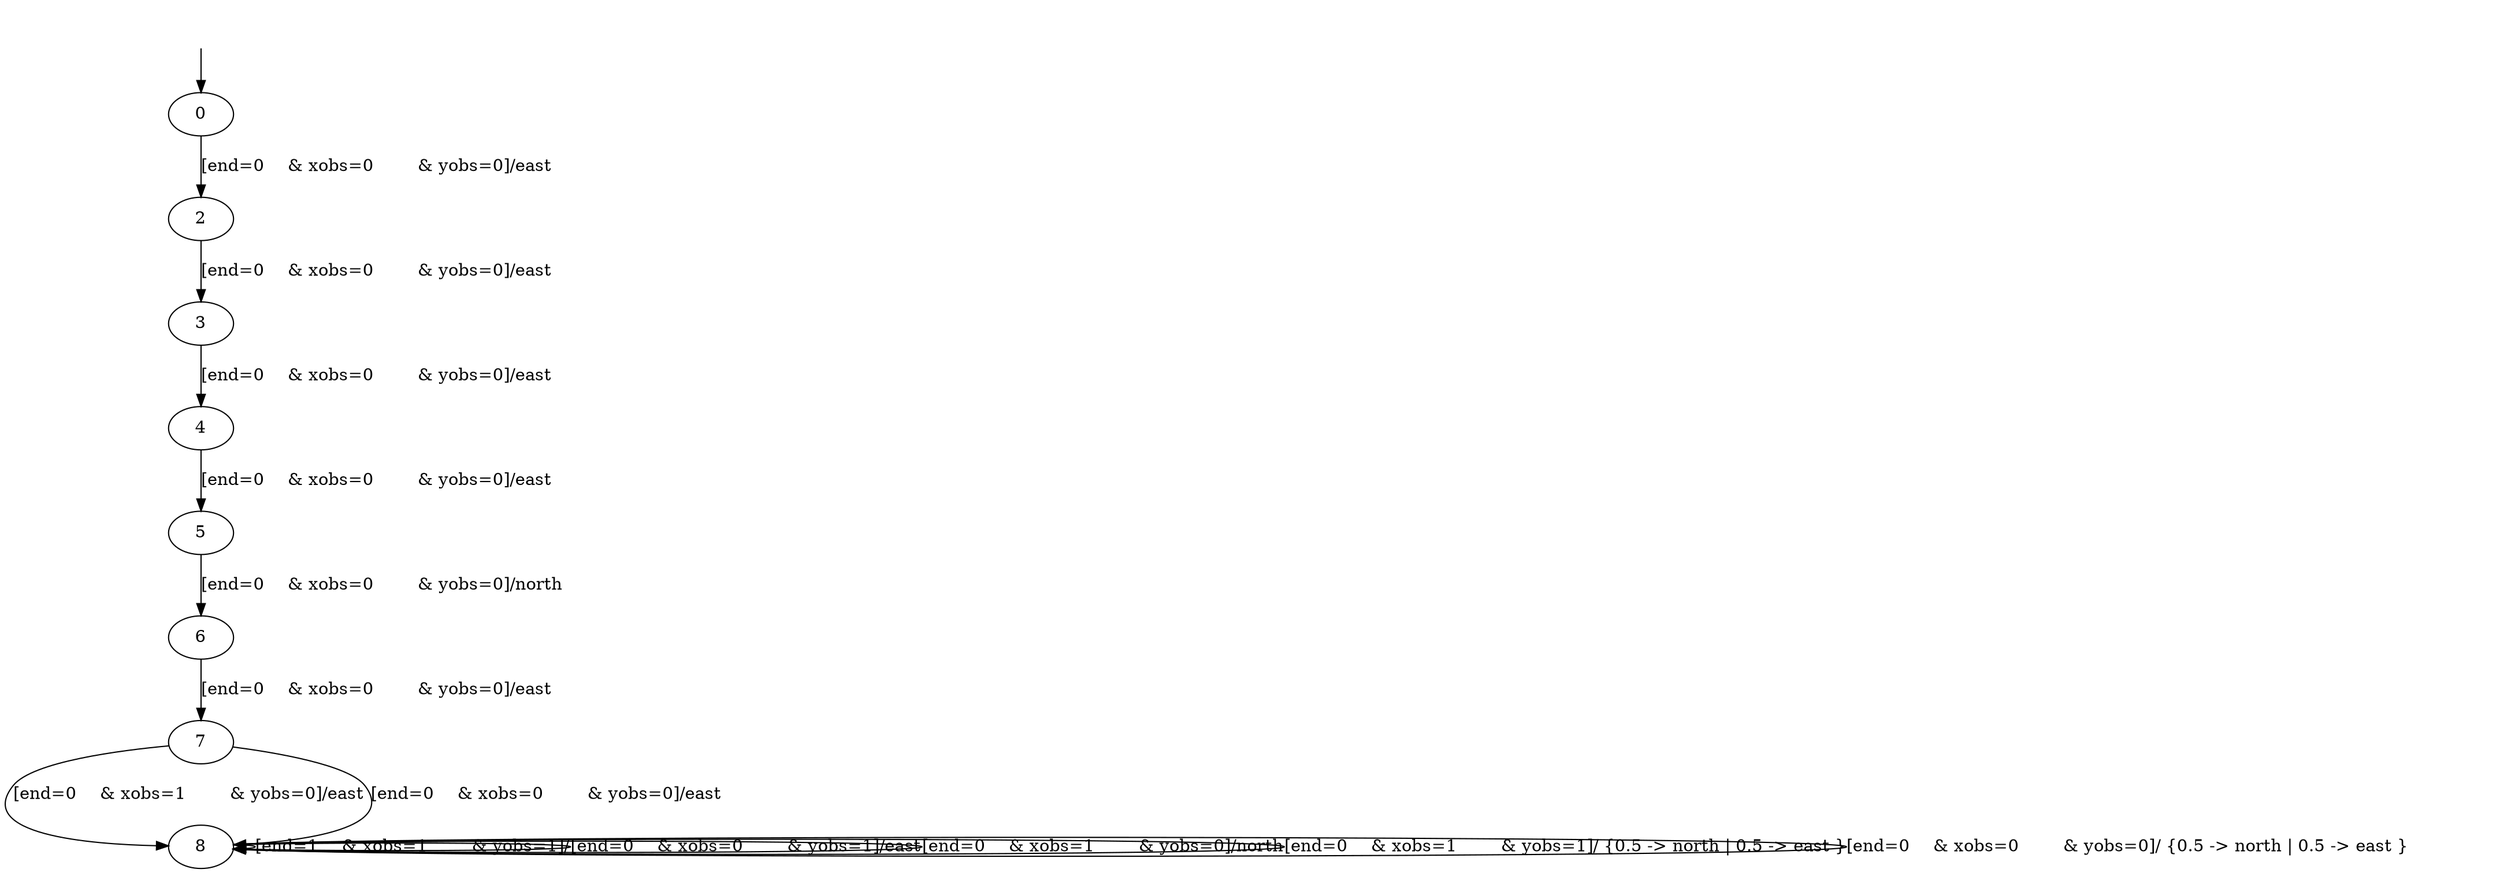 digraph {
8;
7;
6;
5;
4;
3;
2;
0;
__init [label="", style=invis, width=0];
__init -> 0;
8 -> 8 [label="[end=1	& xobs=1	& yobs=1]/"];
8 -> 8 [label="[end=0	& xobs=0	& yobs=1]/east"];
8 -> 8 [label="[end=0	& xobs=1	& yobs=0]/north"];
8 -> 8 [label="[end=0	& xobs=1	& yobs=1]/ {0.5 -> north | 0.5 -> east }"];
8 -> 8 [label="[end=0	& xobs=0	& yobs=0]/ {0.5 -> north | 0.5 -> east }"];
7 -> 8 [label="[end=0	& xobs=1	& yobs=0]/east"];
7 -> 8 [label="[end=0	& xobs=0	& yobs=0]/east"];
6 -> 7 [label="[end=0	& xobs=0	& yobs=0]/east"];
5 -> 6 [label="[end=0	& xobs=0	& yobs=0]/north"];
4 -> 5 [label="[end=0	& xobs=0	& yobs=0]/east"];
3 -> 4 [label="[end=0	& xobs=0	& yobs=0]/east"];
2 -> 3 [label="[end=0	& xobs=0	& yobs=0]/east"];
0 -> 2 [label="[end=0	& xobs=0	& yobs=0]/east"];
}